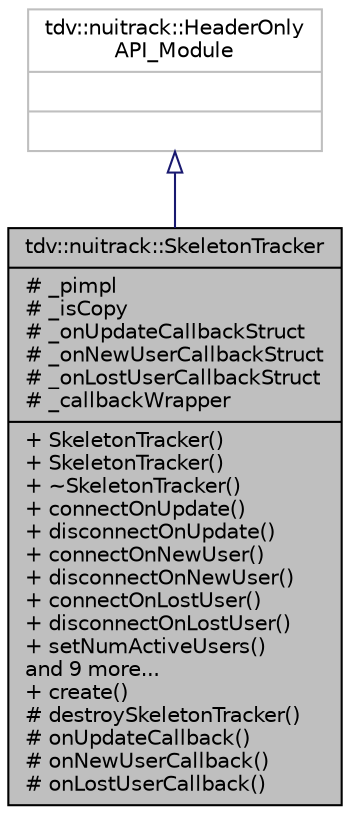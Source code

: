 digraph "tdv::nuitrack::SkeletonTracker"
{
  edge [fontname="Helvetica",fontsize="10",labelfontname="Helvetica",labelfontsize="10"];
  node [fontname="Helvetica",fontsize="10",shape=record];
  Node1 [label="{tdv::nuitrack::SkeletonTracker\n|# _pimpl\l# _isCopy\l# _onUpdateCallbackStruct\l# _onNewUserCallbackStruct\l# _onLostUserCallbackStruct\l# _callbackWrapper\l|+ SkeletonTracker()\l+ SkeletonTracker()\l+ ~SkeletonTracker()\l+ connectOnUpdate()\l+ disconnectOnUpdate()\l+ connectOnNewUser()\l+ disconnectOnNewUser()\l+ connectOnLostUser()\l+ disconnectOnLostUser()\l+ setNumActiveUsers()\land 9 more...\l+ create()\l# destroySkeletonTracker()\l# onUpdateCallback()\l# onNewUserCallback()\l# onLostUserCallback()\l}",height=0.2,width=0.4,color="black", fillcolor="grey75", style="filled" fontcolor="black"];
  Node2 -> Node1 [dir="back",color="midnightblue",fontsize="10",style="solid",arrowtail="onormal",fontname="Helvetica"];
  Node2 [label="{tdv::nuitrack::HeaderOnly\lAPI_Module\n||}",height=0.2,width=0.4,color="grey75", fillcolor="white", style="filled"];
}
